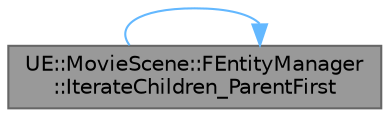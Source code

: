 digraph "UE::MovieScene::FEntityManager::IterateChildren_ParentFirst"
{
 // INTERACTIVE_SVG=YES
 // LATEX_PDF_SIZE
  bgcolor="transparent";
  edge [fontname=Helvetica,fontsize=10,labelfontname=Helvetica,labelfontsize=10];
  node [fontname=Helvetica,fontsize=10,shape=box,height=0.2,width=0.4];
  rankdir="LR";
  Node1 [id="Node000001",label="UE::MovieScene::FEntityManager\l::IterateChildren_ParentFirst",height=0.2,width=0.4,color="gray40", fillcolor="grey60", style="filled", fontcolor="black",tooltip="Iterate all children, grandchildren etc of the specified entity using a parent first traversal."];
  Node1 -> Node1 [id="edge1_Node000001_Node000001",color="steelblue1",style="solid",tooltip=" "];
}
